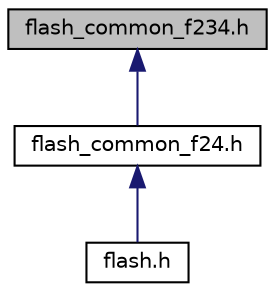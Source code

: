 digraph "flash_common_f234.h"
{
  edge [fontname="Helvetica",fontsize="10",labelfontname="Helvetica",labelfontsize="10"];
  node [fontname="Helvetica",fontsize="10",shape=record];
  Node1 [label="flash_common_f234.h",height=0.2,width=0.4,color="black", fillcolor="grey75", style="filled", fontcolor="black"];
  Node1 -> Node2 [dir="back",color="midnightblue",fontsize="10",style="solid",fontname="Helvetica"];
  Node2 [label="flash_common_f24.h",height=0.2,width=0.4,color="black", fillcolor="white", style="filled",URL="$flash__common__f24_8h.html"];
  Node2 -> Node3 [dir="back",color="midnightblue",fontsize="10",style="solid",fontname="Helvetica"];
  Node3 [label="flash.h",height=0.2,width=0.4,color="black", fillcolor="white", style="filled",URL="$flash_8h.html"];
}
